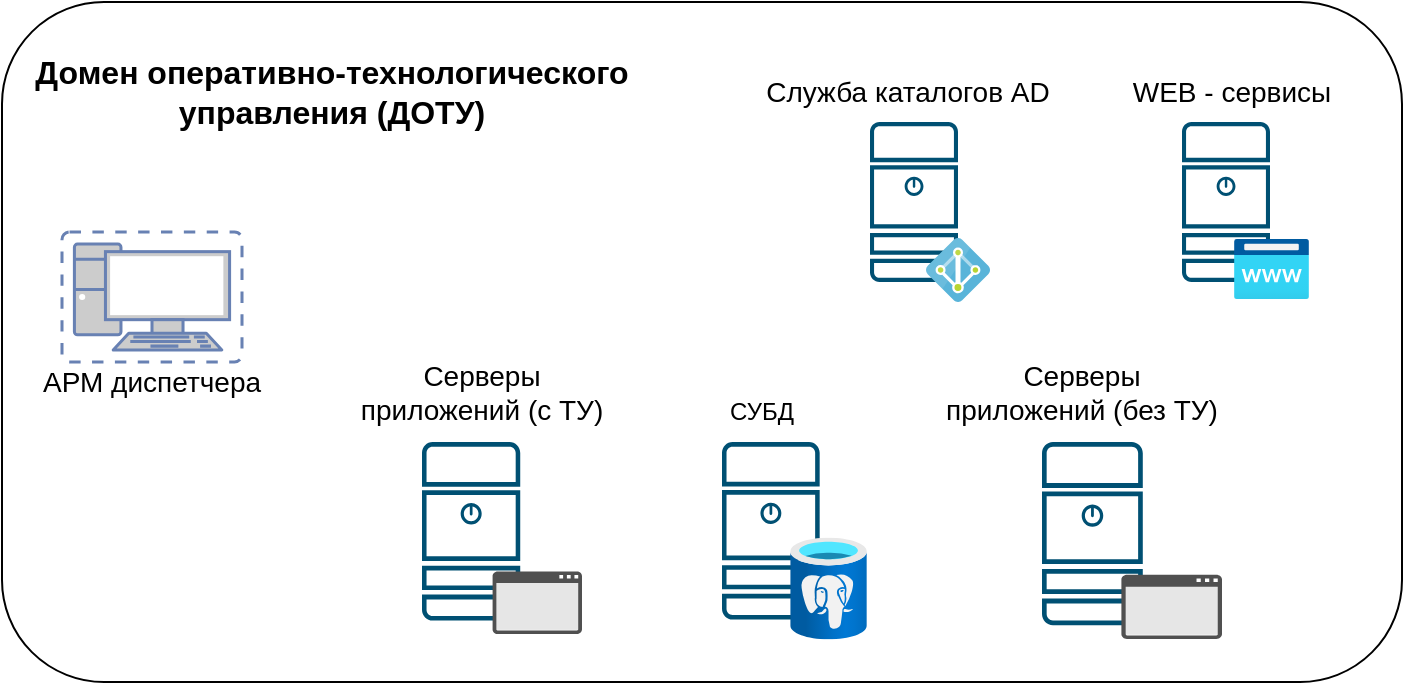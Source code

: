 <mxfile version="28.2.7">
  <diagram name="Страница — 1" id="tg3USUmfea0GnftBFbyw">
    <mxGraphModel dx="983" dy="520" grid="1" gridSize="10" guides="1" tooltips="1" connect="1" arrows="1" fold="1" page="1" pageScale="1" pageWidth="827" pageHeight="1169" math="0" shadow="0">
      <root>
        <mxCell id="0" />
        <mxCell id="1" parent="0" />
        <mxCell id="JiDbIx2vVGZ_7LprIlS1-1" value="" style="rounded=1;whiteSpace=wrap;html=1;movable=1;resizable=1;rotatable=1;deletable=1;editable=1;locked=0;connectable=1;labelPosition=center;verticalLabelPosition=middle;align=center;verticalAlign=middle;flipH=1;" parent="1" vertex="1">
          <mxGeometry x="40" y="40" width="700" height="340" as="geometry" />
        </mxCell>
        <mxCell id="JiDbIx2vVGZ_7LprIlS1-2" value="" style="group" parent="1" vertex="1" connectable="0">
          <mxGeometry x="400" y="260" width="80" height="101" as="geometry" />
        </mxCell>
        <mxCell id="JiDbIx2vVGZ_7LprIlS1-3" value="" style="rounded=1;whiteSpace=wrap;html=1;strokeColor=#FFFFFF;container=0;" parent="JiDbIx2vVGZ_7LprIlS1-2" vertex="1">
          <mxGeometry width="49.412" height="88.791" as="geometry" />
        </mxCell>
        <mxCell id="JiDbIx2vVGZ_7LprIlS1-4" value="" style="sketch=0;points=[[0.015,0.015,0],[0.985,0.015,0],[0.985,0.985,0],[0.015,0.985,0],[0.25,0,0],[0.5,0,0],[0.75,0,0],[1,0.25,0],[1,0.5,0],[1,0.75,0],[0.75,1,0],[0.5,1,0],[0.25,1,0],[0,0.75,0],[0,0.5,0],[0,0.25,0]];verticalLabelPosition=bottom;html=1;verticalAlign=top;aspect=fixed;align=center;pointerEvents=1;shape=mxgraph.cisco19.server;fillColor=#005073;strokeColor=none;fontSize=10;container=0;" parent="JiDbIx2vVGZ_7LprIlS1-2" vertex="1">
          <mxGeometry width="48.835" height="88.791" as="geometry" />
        </mxCell>
        <mxCell id="JiDbIx2vVGZ_7LprIlS1-5" value="" style="image;aspect=fixed;html=1;points=[];align=center;fontSize=12;image=img/lib/azure2/databases/Azure_Database_PostgreSQL_Server.svg;" parent="JiDbIx2vVGZ_7LprIlS1-2" vertex="1">
          <mxGeometry x="34.118" y="47.725" width="38.291" height="51.055" as="geometry" />
        </mxCell>
        <mxCell id="JiDbIx2vVGZ_7LprIlS1-6" value="" style="group" parent="1" vertex="1" connectable="0">
          <mxGeometry x="474" y="100" width="68" height="91" as="geometry" />
        </mxCell>
        <mxCell id="JiDbIx2vVGZ_7LprIlS1-7" value="" style="rounded=1;whiteSpace=wrap;html=1;strokeColor=#FFFFFF;container=0;" parent="JiDbIx2vVGZ_7LprIlS1-6" vertex="1">
          <mxGeometry width="42" height="80" as="geometry" />
        </mxCell>
        <mxCell id="JiDbIx2vVGZ_7LprIlS1-8" value="" style="sketch=0;points=[[0.015,0.015,0],[0.985,0.015,0],[0.985,0.985,0],[0.015,0.985,0],[0.25,0,0],[0.5,0,0],[0.75,0,0],[1,0.25,0],[1,0.5,0],[1,0.75,0],[0.75,1,0],[0.5,1,0],[0.25,1,0],[0,0.75,0],[0,0.5,0],[0,0.25,0]];verticalLabelPosition=bottom;html=1;verticalAlign=top;aspect=fixed;align=center;pointerEvents=1;shape=mxgraph.cisco19.server;fillColor=#005073;strokeColor=none;fontSize=10;container=0;" parent="JiDbIx2vVGZ_7LprIlS1-6" vertex="1">
          <mxGeometry width="44" height="80" as="geometry" />
        </mxCell>
        <mxCell id="JiDbIx2vVGZ_7LprIlS1-9" value="" style="image;sketch=0;aspect=fixed;html=1;points=[];align=center;fontSize=12;image=img/lib/mscae/Active_Directory.svg;" parent="JiDbIx2vVGZ_7LprIlS1-6" vertex="1">
          <mxGeometry x="28" y="58" width="32" height="32" as="geometry" />
        </mxCell>
        <mxCell id="qKras6gi_AzTFav5Ec5C-1" value="Домен оперативно-технологического управления (ДОТУ)" style="text;html=1;whiteSpace=wrap;strokeColor=none;fillColor=none;align=center;verticalAlign=middle;rounded=0;fontSize=16;fontStyle=1" vertex="1" parent="1">
          <mxGeometry x="40" y="55" width="330" height="60" as="geometry" />
        </mxCell>
        <mxCell id="qKras6gi_AzTFav5Ec5C-3" value="СУБД" style="text;html=1;whiteSpace=wrap;strokeColor=none;fillColor=none;align=center;verticalAlign=middle;rounded=0;" vertex="1" parent="1">
          <mxGeometry x="390" y="230" width="60" height="30" as="geometry" />
        </mxCell>
        <mxCell id="qKras6gi_AzTFav5Ec5C-4" value="" style="fontColor=#0066CC;verticalAlign=top;verticalLabelPosition=bottom;labelPosition=center;align=center;html=1;outlineConnect=0;fillColor=#CCCCCC;strokeColor=#6881B3;gradientColor=none;gradientDirection=north;strokeWidth=2;shape=mxgraph.networks.virtual_pc;" vertex="1" parent="1">
          <mxGeometry x="70" y="155" width="90" height="65" as="geometry" />
        </mxCell>
        <mxCell id="qKras6gi_AzTFav5Ec5C-5" value="АРМ диспетчера" style="text;html=1;whiteSpace=wrap;strokeColor=none;fillColor=none;align=center;verticalAlign=middle;rounded=0;fontSize=14;" vertex="1" parent="1">
          <mxGeometry x="45" y="220" width="140" height="20" as="geometry" />
        </mxCell>
        <mxCell id="qKras6gi_AzTFav5Ec5C-6" value="" style="group" vertex="1" connectable="0" parent="1">
          <mxGeometry x="250" y="260" width="80" height="96" as="geometry" />
        </mxCell>
        <mxCell id="qKras6gi_AzTFav5Ec5C-7" value="" style="rounded=1;whiteSpace=wrap;html=1;strokeColor=#FFFFFF;container=0;" vertex="1" parent="qKras6gi_AzTFav5Ec5C-6">
          <mxGeometry width="49.412" height="89.302" as="geometry" />
        </mxCell>
        <mxCell id="qKras6gi_AzTFav5Ec5C-8" value="" style="sketch=0;points=[[0.015,0.015,0],[0.985,0.015,0],[0.985,0.985,0],[0.015,0.985,0],[0.25,0,0],[0.5,0,0],[0.75,0,0],[1,0.25,0],[1,0.5,0],[1,0.75,0],[0.75,1,0],[0.5,1,0],[0.25,1,0],[0,0.75,0],[0,0.5,0],[0,0.25,0]];verticalLabelPosition=bottom;html=1;verticalAlign=top;aspect=fixed;align=center;pointerEvents=1;shape=mxgraph.cisco19.server;fillColor=#005073;strokeColor=none;fontSize=10;container=0;" vertex="1" parent="qKras6gi_AzTFav5Ec5C-6">
          <mxGeometry width="49.116" height="89.302" as="geometry" />
        </mxCell>
        <mxCell id="qKras6gi_AzTFav5Ec5C-9" value="" style="whiteSpace=wrap;html=1;strokeColor=none;fillColor=#E6E6E6;container=0;" vertex="1" parent="qKras6gi_AzTFav5Ec5C-6">
          <mxGeometry x="36.412" y="68.912" width="42.471" height="25.005" as="geometry" />
        </mxCell>
        <mxCell id="qKras6gi_AzTFav5Ec5C-10" value="" style="sketch=0;pointerEvents=1;shadow=0;dashed=0;html=1;strokeColor=none;fillColor=#505050;labelPosition=center;verticalLabelPosition=bottom;verticalAlign=top;outlineConnect=0;align=center;shape=mxgraph.office.concepts.application_generic;container=0;" vertex="1" parent="qKras6gi_AzTFav5Ec5C-6">
          <mxGeometry x="35.294" y="64.744" width="44.706" height="31.256" as="geometry" />
        </mxCell>
        <mxCell id="qKras6gi_AzTFav5Ec5C-11" value="Серверы приложений (с ТУ)" style="text;html=1;whiteSpace=wrap;strokeColor=none;fillColor=none;align=center;verticalAlign=middle;rounded=0;fontSize=14;" vertex="1" parent="1">
          <mxGeometry x="210" y="220" width="140" height="30" as="geometry" />
        </mxCell>
        <mxCell id="qKras6gi_AzTFav5Ec5C-12" value="Служба каталогов AD" style="text;html=1;whiteSpace=wrap;strokeColor=none;fillColor=none;align=center;verticalAlign=middle;rounded=0;fontSize=14;" vertex="1" parent="1">
          <mxGeometry x="413" y="70" width="160" height="30" as="geometry" />
        </mxCell>
        <mxCell id="qKras6gi_AzTFav5Ec5C-13" value="" style="group" vertex="1" connectable="0" parent="1">
          <mxGeometry x="560" y="260" width="90" height="98.5" as="geometry" />
        </mxCell>
        <mxCell id="qKras6gi_AzTFav5Ec5C-14" value="" style="rounded=1;whiteSpace=wrap;html=1;strokeColor=#FFFFFF;container=0;" vertex="1" parent="qKras6gi_AzTFav5Ec5C-13">
          <mxGeometry width="55.588" height="91.628" as="geometry" />
        </mxCell>
        <mxCell id="qKras6gi_AzTFav5Ec5C-15" value="" style="sketch=0;points=[[0.015,0.015,0],[0.985,0.015,0],[0.985,0.985,0],[0.015,0.985,0],[0.25,0,0],[0.5,0,0],[0.75,0,0],[1,0.25,0],[1,0.5,0],[1,0.75,0],[0.75,1,0],[0.5,1,0],[0.25,1,0],[0,0.75,0],[0,0.5,0],[0,0.25,0]];verticalLabelPosition=bottom;html=1;verticalAlign=top;aspect=fixed;align=center;pointerEvents=1;shape=mxgraph.cisco19.server;fillColor=#005073;strokeColor=none;fontSize=10;container=0;" vertex="1" parent="qKras6gi_AzTFav5Ec5C-13">
          <mxGeometry width="50.395" height="91.628" as="geometry" />
        </mxCell>
        <mxCell id="qKras6gi_AzTFav5Ec5C-16" value="" style="whiteSpace=wrap;html=1;strokeColor=none;fillColor=#E6E6E6;container=0;" vertex="1" parent="qKras6gi_AzTFav5Ec5C-13">
          <mxGeometry x="40.963" y="70.706" width="47.779" height="25.656" as="geometry" />
        </mxCell>
        <mxCell id="qKras6gi_AzTFav5Ec5C-17" value="" style="sketch=0;pointerEvents=1;shadow=0;dashed=0;html=1;strokeColor=none;fillColor=#505050;labelPosition=center;verticalLabelPosition=bottom;verticalAlign=top;outlineConnect=0;align=center;shape=mxgraph.office.concepts.application_generic;container=0;" vertex="1" parent="qKras6gi_AzTFav5Ec5C-13">
          <mxGeometry x="39.706" y="66.43" width="50.294" height="32.07" as="geometry" />
        </mxCell>
        <mxCell id="qKras6gi_AzTFav5Ec5C-18" value="Серверы приложений (без ТУ)" style="text;html=1;whiteSpace=wrap;strokeColor=none;fillColor=none;align=center;verticalAlign=middle;rounded=0;fontSize=14;" vertex="1" parent="1">
          <mxGeometry x="510" y="220" width="140" height="30" as="geometry" />
        </mxCell>
        <mxCell id="qKras6gi_AzTFav5Ec5C-19" value="" style="group" vertex="1" connectable="0" parent="1">
          <mxGeometry x="630" y="100" width="68" height="91" as="geometry" />
        </mxCell>
        <mxCell id="qKras6gi_AzTFav5Ec5C-20" value="" style="rounded=1;whiteSpace=wrap;html=1;strokeColor=#FFFFFF;container=0;" vertex="1" parent="qKras6gi_AzTFav5Ec5C-19">
          <mxGeometry width="42" height="80" as="geometry" />
        </mxCell>
        <mxCell id="qKras6gi_AzTFav5Ec5C-21" value="" style="sketch=0;points=[[0.015,0.015,0],[0.985,0.015,0],[0.985,0.985,0],[0.015,0.985,0],[0.25,0,0],[0.5,0,0],[0.75,0,0],[1,0.25,0],[1,0.5,0],[1,0.75,0],[0.75,1,0],[0.5,1,0],[0.25,1,0],[0,0.75,0],[0,0.5,0],[0,0.25,0]];verticalLabelPosition=bottom;html=1;verticalAlign=top;aspect=fixed;align=center;pointerEvents=1;shape=mxgraph.cisco19.server;fillColor=#005073;strokeColor=none;fontSize=10;container=0;" vertex="1" parent="qKras6gi_AzTFav5Ec5C-19">
          <mxGeometry width="44" height="80" as="geometry" />
        </mxCell>
        <mxCell id="qKras6gi_AzTFav5Ec5C-22" value="" style="image;aspect=fixed;html=1;points=[];align=center;fontSize=12;image=img/lib/azure2/app_services/App_Service_Domains.svg;" vertex="1" parent="qKras6gi_AzTFav5Ec5C-19">
          <mxGeometry x="26" y="58.5" width="37.5" height="30" as="geometry" />
        </mxCell>
        <mxCell id="qKras6gi_AzTFav5Ec5C-23" value="WEB - сервисы" style="text;html=1;whiteSpace=wrap;strokeColor=none;fillColor=none;align=center;verticalAlign=middle;rounded=0;fontSize=14;" vertex="1" parent="1">
          <mxGeometry x="600" y="70" width="110" height="30" as="geometry" />
        </mxCell>
      </root>
    </mxGraphModel>
  </diagram>
</mxfile>
